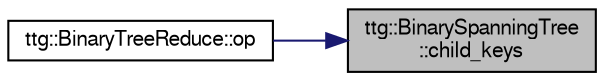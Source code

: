 digraph "ttg::BinarySpanningTree::child_keys"
{
 // LATEX_PDF_SIZE
  edge [fontname="FreeSans",fontsize="10",labelfontname="FreeSans",labelfontsize="10"];
  node [fontname="FreeSans",fontsize="10",shape=record];
  rankdir="RL";
  Node1 [label="ttg::BinarySpanningTree\l::child_keys",height=0.2,width=0.4,color="black", fillcolor="grey75", style="filled", fontcolor="black",tooltip=" "];
  Node1 -> Node2 [dir="back",color="midnightblue",fontsize="10",style="solid",fontname="FreeSans"];
  Node2 [label="ttg::BinaryTreeReduce::op",height=0.2,width=0.4,color="black", fillcolor="white", style="filled",URL="$classttg_1_1_binary_tree_reduce.html#adec52e1e033aef60a708faf752768360",tooltip=" "];
}

